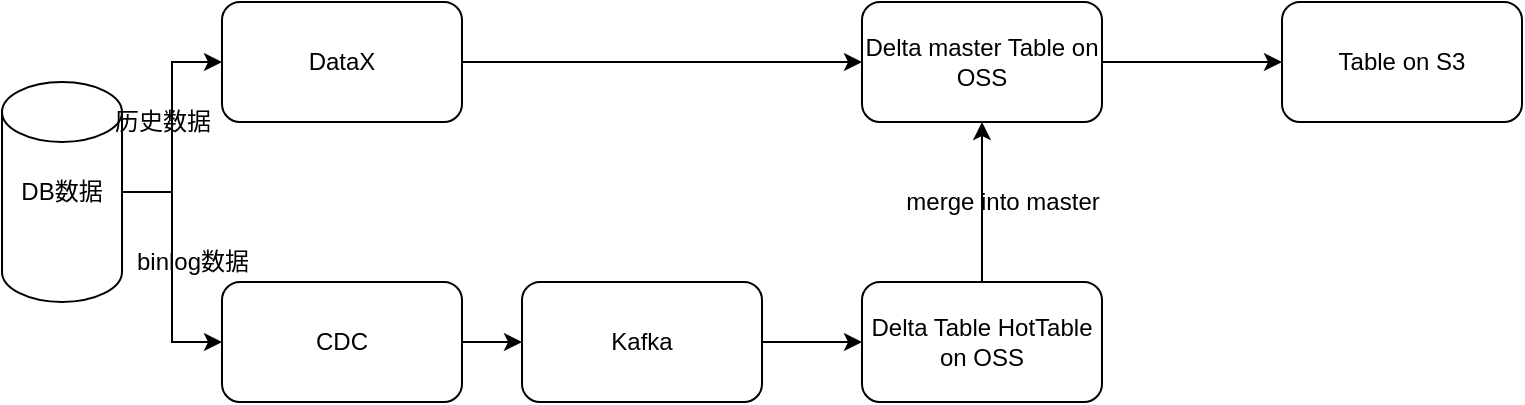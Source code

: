 <mxfile version="13.6.5" type="github">
  <diagram id="_IGk3bS5AYMR6ddPXyHb" name="Page-1">
    <mxGraphModel dx="946" dy="541" grid="1" gridSize="10" guides="1" tooltips="1" connect="1" arrows="1" fold="1" page="1" pageScale="1" pageWidth="827" pageHeight="1169" math="0" shadow="0">
      <root>
        <mxCell id="0" />
        <mxCell id="1" parent="0" />
        <mxCell id="ZvmOiowGU-iORvjBQLAC-7" value="" style="edgeStyle=orthogonalEdgeStyle;rounded=0;orthogonalLoop=1;jettySize=auto;html=1;" parent="1" source="ZvmOiowGU-iORvjBQLAC-1" target="ZvmOiowGU-iORvjBQLAC-2" edge="1">
          <mxGeometry relative="1" as="geometry" />
        </mxCell>
        <mxCell id="ZvmOiowGU-iORvjBQLAC-8" value="" style="edgeStyle=orthogonalEdgeStyle;rounded=0;orthogonalLoop=1;jettySize=auto;html=1;entryX=0;entryY=0.5;entryDx=0;entryDy=0;" parent="1" source="ZvmOiowGU-iORvjBQLAC-1" target="ZvmOiowGU-iORvjBQLAC-3" edge="1">
          <mxGeometry relative="1" as="geometry" />
        </mxCell>
        <mxCell id="ZvmOiowGU-iORvjBQLAC-1" value="DB数据" style="shape=cylinder2;whiteSpace=wrap;html=1;boundedLbl=1;backgroundOutline=1;size=15;" parent="1" vertex="1">
          <mxGeometry x="50" y="290" width="60" height="110" as="geometry" />
        </mxCell>
        <mxCell id="z79pxpL1Giz_amRqfKHI-4" style="edgeStyle=orthogonalEdgeStyle;rounded=0;orthogonalLoop=1;jettySize=auto;html=1;entryX=0;entryY=0.5;entryDx=0;entryDy=0;" edge="1" parent="1" source="ZvmOiowGU-iORvjBQLAC-2" target="z79pxpL1Giz_amRqfKHI-3">
          <mxGeometry relative="1" as="geometry" />
        </mxCell>
        <mxCell id="ZvmOiowGU-iORvjBQLAC-2" value="DataX" style="rounded=1;whiteSpace=wrap;html=1;" parent="1" vertex="1">
          <mxGeometry x="160" y="250" width="120" height="60" as="geometry" />
        </mxCell>
        <mxCell id="ZvmOiowGU-iORvjBQLAC-13" value="" style="edgeStyle=orthogonalEdgeStyle;rounded=0;orthogonalLoop=1;jettySize=auto;html=1;" parent="1" source="ZvmOiowGU-iORvjBQLAC-3" target="ZvmOiowGU-iORvjBQLAC-4" edge="1">
          <mxGeometry relative="1" as="geometry" />
        </mxCell>
        <mxCell id="ZvmOiowGU-iORvjBQLAC-3" value="CDC" style="rounded=1;whiteSpace=wrap;html=1;" parent="1" vertex="1">
          <mxGeometry x="160" y="390" width="120" height="60" as="geometry" />
        </mxCell>
        <mxCell id="z79pxpL1Giz_amRqfKHI-1" value="" style="edgeStyle=orthogonalEdgeStyle;rounded=0;orthogonalLoop=1;jettySize=auto;html=1;" edge="1" parent="1" source="ZvmOiowGU-iORvjBQLAC-4" target="ZvmOiowGU-iORvjBQLAC-5">
          <mxGeometry relative="1" as="geometry" />
        </mxCell>
        <mxCell id="ZvmOiowGU-iORvjBQLAC-4" value="Kafka" style="rounded=1;whiteSpace=wrap;html=1;" parent="1" vertex="1">
          <mxGeometry x="310" y="390" width="120" height="60" as="geometry" />
        </mxCell>
        <mxCell id="z79pxpL1Giz_amRqfKHI-5" value="" style="edgeStyle=orthogonalEdgeStyle;rounded=0;orthogonalLoop=1;jettySize=auto;html=1;" edge="1" parent="1" source="ZvmOiowGU-iORvjBQLAC-5" target="z79pxpL1Giz_amRqfKHI-3">
          <mxGeometry relative="1" as="geometry" />
        </mxCell>
        <mxCell id="ZvmOiowGU-iORvjBQLAC-5" value="Delta Table HotTable on OSS" style="rounded=1;whiteSpace=wrap;html=1;" parent="1" vertex="1">
          <mxGeometry x="480" y="390" width="120" height="60" as="geometry" />
        </mxCell>
        <mxCell id="ZvmOiowGU-iORvjBQLAC-6" value="Table on S3" style="rounded=1;whiteSpace=wrap;html=1;" parent="1" vertex="1">
          <mxGeometry x="690" y="250" width="120" height="60" as="geometry" />
        </mxCell>
        <mxCell id="ZvmOiowGU-iORvjBQLAC-9" value="历史数据" style="text;html=1;align=center;verticalAlign=middle;resizable=0;points=[];autosize=1;" parent="1" vertex="1">
          <mxGeometry x="100" y="300" width="60" height="20" as="geometry" />
        </mxCell>
        <mxCell id="ZvmOiowGU-iORvjBQLAC-10" value="binlog数据" style="text;html=1;align=center;verticalAlign=middle;resizable=0;points=[];autosize=1;" parent="1" vertex="1">
          <mxGeometry x="110" y="370" width="70" height="20" as="geometry" />
        </mxCell>
        <mxCell id="z79pxpL1Giz_amRqfKHI-6" value="" style="edgeStyle=orthogonalEdgeStyle;rounded=0;orthogonalLoop=1;jettySize=auto;html=1;entryX=0;entryY=0.5;entryDx=0;entryDy=0;" edge="1" parent="1" source="z79pxpL1Giz_amRqfKHI-3" target="ZvmOiowGU-iORvjBQLAC-6">
          <mxGeometry relative="1" as="geometry">
            <mxPoint x="635" y="310" as="targetPoint" />
          </mxGeometry>
        </mxCell>
        <mxCell id="z79pxpL1Giz_amRqfKHI-3" value="Delta master Table on OSS" style="rounded=1;whiteSpace=wrap;html=1;" vertex="1" parent="1">
          <mxGeometry x="480" y="250" width="120" height="60" as="geometry" />
        </mxCell>
        <mxCell id="z79pxpL1Giz_amRqfKHI-7" value="merge into master" style="text;html=1;align=center;verticalAlign=middle;resizable=0;points=[];autosize=1;" vertex="1" parent="1">
          <mxGeometry x="495" y="340" width="110" height="20" as="geometry" />
        </mxCell>
      </root>
    </mxGraphModel>
  </diagram>
</mxfile>
